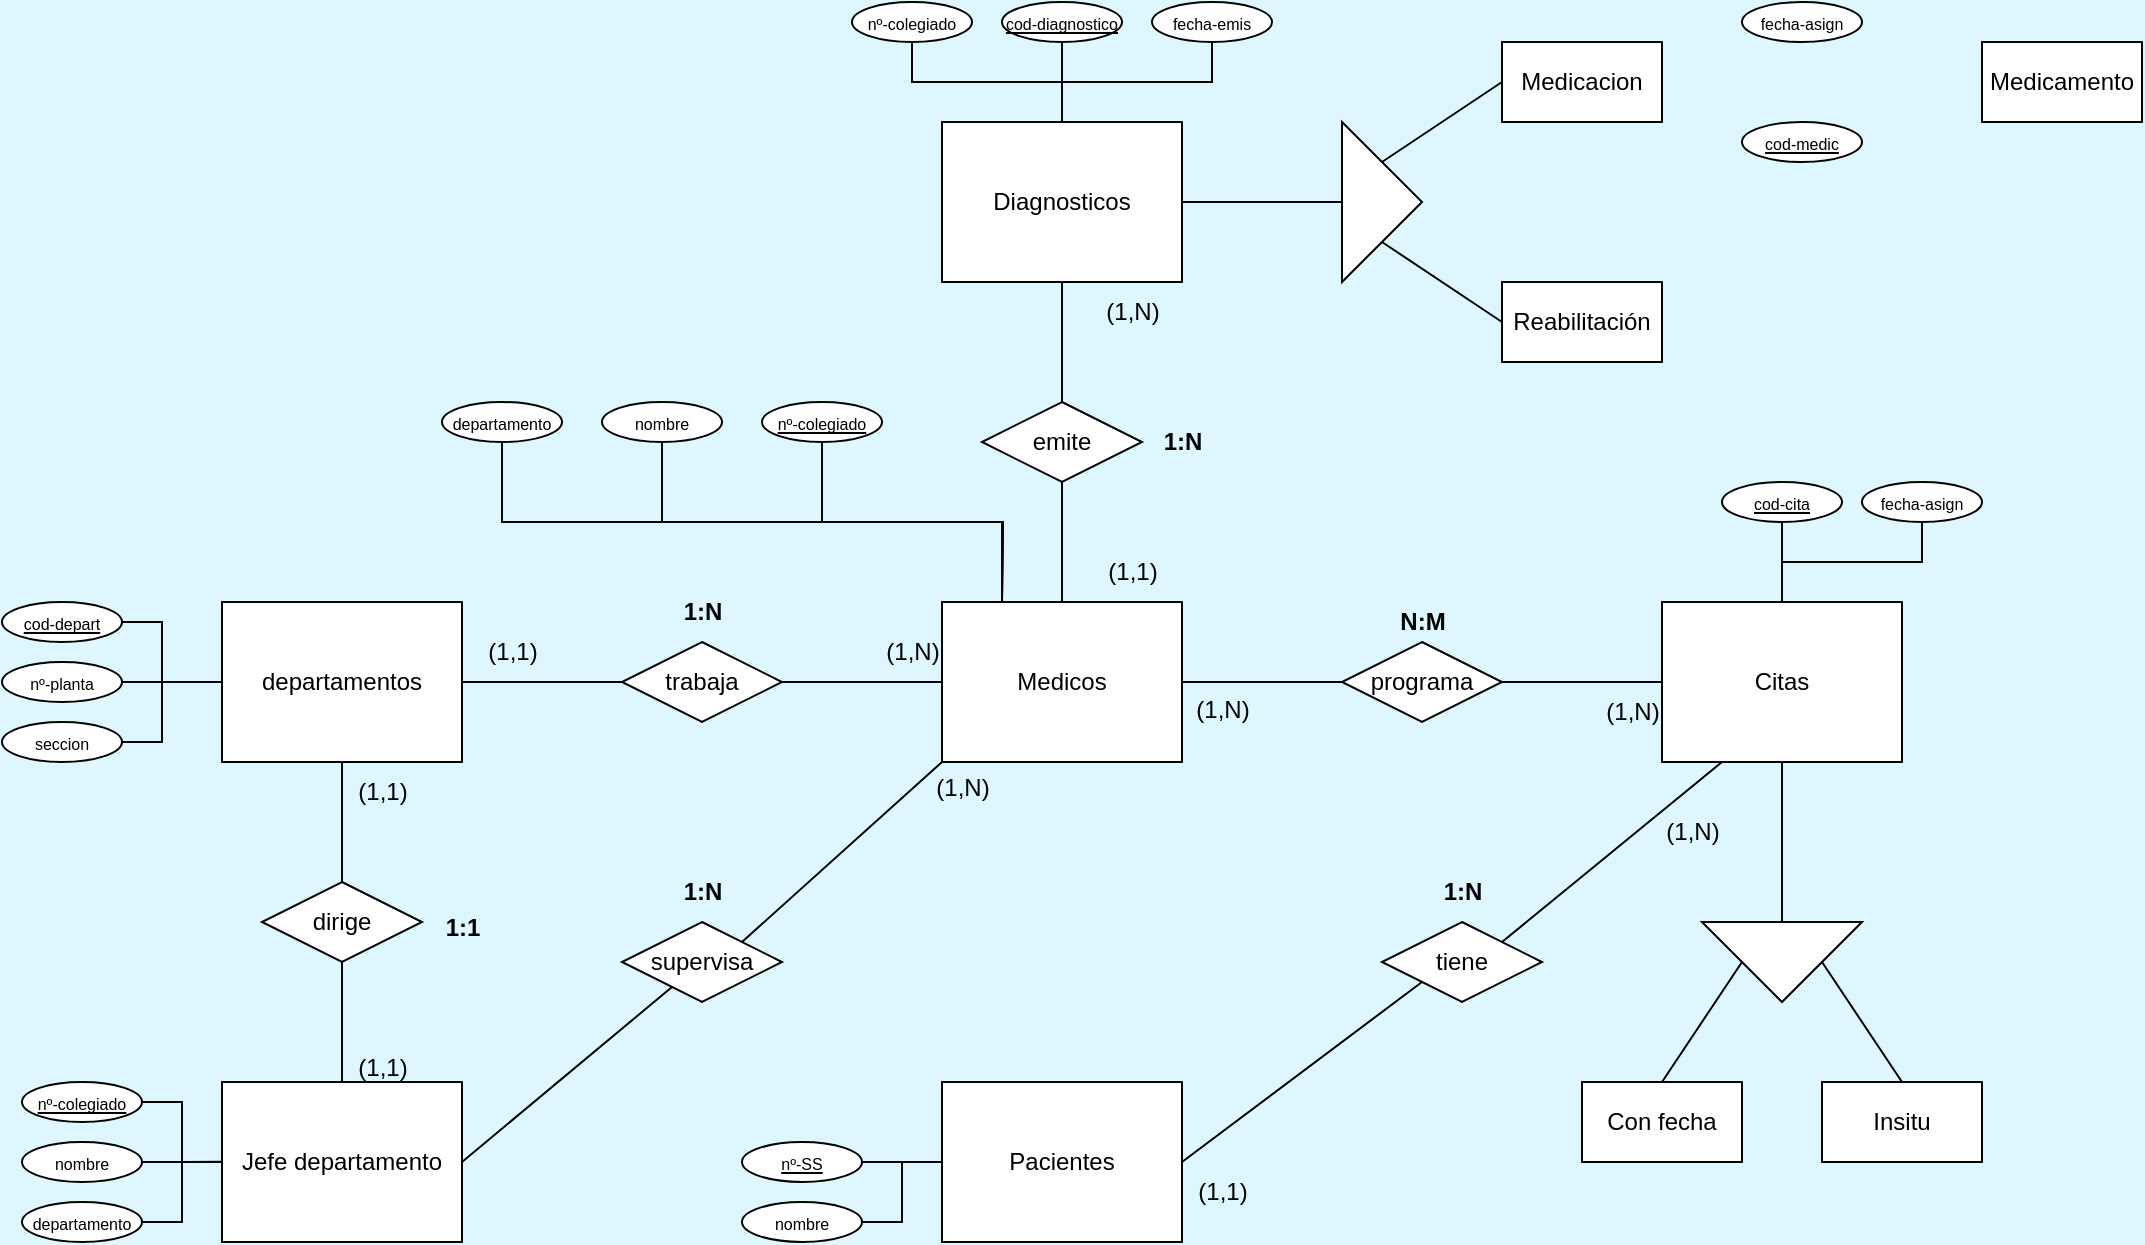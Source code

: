 <mxfile version="24.8.8">
  <diagram name="Página-1" id="l8MYLLdhiasZJaIbe_Zf">
    <mxGraphModel dx="1188" dy="763" grid="1" gridSize="10" guides="1" tooltips="1" connect="1" arrows="1" fold="1" page="1" pageScale="1" pageWidth="1169" pageHeight="827" background="#DEF7FF" math="0" shadow="0">
      <root>
        <mxCell id="0" />
        <mxCell id="1" parent="0" />
        <mxCell id="hCbEvHzV76V9dnRMWg2s-12" style="edgeStyle=none;shape=connector;rounded=0;orthogonalLoop=1;jettySize=auto;html=1;entryX=0;entryY=0.5;entryDx=0;entryDy=0;strokeColor=default;align=center;verticalAlign=middle;fontFamily=Helvetica;fontSize=11;fontColor=default;labelBackgroundColor=default;endArrow=none;endFill=0;" parent="1" source="hCbEvHzV76V9dnRMWg2s-1" target="hCbEvHzV76V9dnRMWg2s-5" edge="1">
          <mxGeometry relative="1" as="geometry" />
        </mxCell>
        <mxCell id="hCbEvHzV76V9dnRMWg2s-1" value="departamentos" style="rounded=0;whiteSpace=wrap;html=1;" parent="1" vertex="1">
          <mxGeometry x="160" y="360" width="120" height="80" as="geometry" />
        </mxCell>
        <mxCell id="hCbEvHzV76V9dnRMWg2s-14" style="edgeStyle=none;shape=connector;rounded=0;orthogonalLoop=1;jettySize=auto;html=1;exitX=1;exitY=0.5;exitDx=0;exitDy=0;entryX=0;entryY=0.5;entryDx=0;entryDy=0;strokeColor=default;align=center;verticalAlign=middle;fontFamily=Helvetica;fontSize=11;fontColor=default;labelBackgroundColor=default;endArrow=none;endFill=0;" parent="1" source="hCbEvHzV76V9dnRMWg2s-2" target="hCbEvHzV76V9dnRMWg2s-6" edge="1">
          <mxGeometry relative="1" as="geometry" />
        </mxCell>
        <mxCell id="hCbEvHzV76V9dnRMWg2s-2" value="Medicos" style="rounded=0;whiteSpace=wrap;html=1;" parent="1" vertex="1">
          <mxGeometry x="520" y="360" width="120" height="80" as="geometry" />
        </mxCell>
        <mxCell id="hCbEvHzV76V9dnRMWg2s-35" style="edgeStyle=none;shape=connector;rounded=0;orthogonalLoop=1;jettySize=auto;html=1;exitX=1;exitY=0.5;exitDx=0;exitDy=0;strokeColor=default;align=center;verticalAlign=middle;fontFamily=Helvetica;fontSize=11;fontColor=default;labelBackgroundColor=default;endArrow=none;endFill=0;" parent="1" source="hCbEvHzV76V9dnRMWg2s-3" target="hCbEvHzV76V9dnRMWg2s-34" edge="1">
          <mxGeometry relative="1" as="geometry" />
        </mxCell>
        <mxCell id="hCbEvHzV76V9dnRMWg2s-3" value="Jefe departamento" style="rounded=0;whiteSpace=wrap;html=1;" parent="1" vertex="1">
          <mxGeometry x="160" y="600" width="120" height="80" as="geometry" />
        </mxCell>
        <mxCell id="hCbEvHzV76V9dnRMWg2s-29" style="edgeStyle=none;shape=connector;rounded=0;orthogonalLoop=1;jettySize=auto;html=1;exitX=0.5;exitY=1;exitDx=0;exitDy=0;entryX=0;entryY=0.5;entryDx=0;entryDy=0;strokeColor=default;align=center;verticalAlign=middle;fontFamily=Helvetica;fontSize=11;fontColor=default;labelBackgroundColor=default;endArrow=none;endFill=0;" parent="1" source="hCbEvHzV76V9dnRMWg2s-4" target="hCbEvHzV76V9dnRMWg2s-28" edge="1">
          <mxGeometry relative="1" as="geometry" />
        </mxCell>
        <mxCell id="hCbEvHzV76V9dnRMWg2s-4" value="Citas" style="rounded=0;whiteSpace=wrap;html=1;fontStyle=0" parent="1" vertex="1">
          <mxGeometry x="880" y="360" width="120" height="80" as="geometry" />
        </mxCell>
        <mxCell id="hCbEvHzV76V9dnRMWg2s-13" style="edgeStyle=none;shape=connector;rounded=0;orthogonalLoop=1;jettySize=auto;html=1;exitX=1;exitY=0.5;exitDx=0;exitDy=0;entryX=0;entryY=0.5;entryDx=0;entryDy=0;strokeColor=default;align=center;verticalAlign=middle;fontFamily=Helvetica;fontSize=11;fontColor=default;labelBackgroundColor=default;endArrow=none;endFill=0;" parent="1" source="hCbEvHzV76V9dnRMWg2s-5" target="hCbEvHzV76V9dnRMWg2s-2" edge="1">
          <mxGeometry relative="1" as="geometry" />
        </mxCell>
        <mxCell id="hCbEvHzV76V9dnRMWg2s-5" value="trabaja" style="rhombus;whiteSpace=wrap;html=1;" parent="1" vertex="1">
          <mxGeometry x="360" y="380" width="80" height="40" as="geometry" />
        </mxCell>
        <mxCell id="hCbEvHzV76V9dnRMWg2s-15" style="edgeStyle=none;shape=connector;rounded=0;orthogonalLoop=1;jettySize=auto;html=1;exitX=1;exitY=0.5;exitDx=0;exitDy=0;entryX=0;entryY=0.5;entryDx=0;entryDy=0;strokeColor=default;align=center;verticalAlign=middle;fontFamily=Helvetica;fontSize=11;fontColor=default;labelBackgroundColor=default;endArrow=none;endFill=0;" parent="1" source="hCbEvHzV76V9dnRMWg2s-6" target="hCbEvHzV76V9dnRMWg2s-4" edge="1">
          <mxGeometry relative="1" as="geometry" />
        </mxCell>
        <mxCell id="hCbEvHzV76V9dnRMWg2s-6" value="programa" style="rhombus;whiteSpace=wrap;html=1;" parent="1" vertex="1">
          <mxGeometry x="720" y="380" width="80" height="40" as="geometry" />
        </mxCell>
        <mxCell id="hCbEvHzV76V9dnRMWg2s-10" style="rounded=0;orthogonalLoop=1;jettySize=auto;html=1;exitX=0.5;exitY=1;exitDx=0;exitDy=0;endArrow=none;endFill=0;" parent="1" source="hCbEvHzV76V9dnRMWg2s-7" target="hCbEvHzV76V9dnRMWg2s-3" edge="1">
          <mxGeometry relative="1" as="geometry">
            <mxPoint x="340" y="600" as="targetPoint" />
            <Array as="points">
              <mxPoint x="220" y="560" />
            </Array>
          </mxGeometry>
        </mxCell>
        <mxCell id="hCbEvHzV76V9dnRMWg2s-11" style="edgeStyle=none;shape=connector;rounded=0;orthogonalLoop=1;jettySize=auto;html=1;exitX=0.5;exitY=0;exitDx=0;exitDy=0;strokeColor=default;align=center;verticalAlign=middle;fontFamily=Helvetica;fontSize=11;fontColor=default;labelBackgroundColor=default;endArrow=none;endFill=0;entryX=0.5;entryY=1;entryDx=0;entryDy=0;" parent="1" source="hCbEvHzV76V9dnRMWg2s-7" target="hCbEvHzV76V9dnRMWg2s-1" edge="1">
          <mxGeometry relative="1" as="geometry">
            <mxPoint x="250" y="460" as="targetPoint" />
          </mxGeometry>
        </mxCell>
        <mxCell id="hCbEvHzV76V9dnRMWg2s-7" value="dirige" style="rhombus;whiteSpace=wrap;html=1;" parent="1" vertex="1">
          <mxGeometry x="180" y="500" width="80" height="40" as="geometry" />
        </mxCell>
        <mxCell id="eclxdIhvS0rX7D_489o--69" style="shape=connector;rounded=0;orthogonalLoop=1;jettySize=auto;html=1;exitX=1;exitY=0.5;exitDx=0;exitDy=0;entryX=0;entryY=1;entryDx=0;entryDy=0;strokeColor=default;align=center;verticalAlign=middle;fontFamily=Helvetica;fontSize=11;fontColor=default;labelBackgroundColor=default;endArrow=none;endFill=0;" parent="1" source="hCbEvHzV76V9dnRMWg2s-8" target="eclxdIhvS0rX7D_489o--67" edge="1">
          <mxGeometry relative="1" as="geometry" />
        </mxCell>
        <mxCell id="hCbEvHzV76V9dnRMWg2s-8" value="Pacientes" style="rounded=0;whiteSpace=wrap;html=1;" parent="1" vertex="1">
          <mxGeometry x="520" y="600" width="120" height="80" as="geometry" />
        </mxCell>
        <mxCell id="hCbEvHzV76V9dnRMWg2s-23" style="edgeStyle=none;shape=connector;rounded=0;orthogonalLoop=1;jettySize=auto;html=1;exitX=1;exitY=0.5;exitDx=0;exitDy=0;strokeColor=default;align=center;verticalAlign=middle;fontFamily=Helvetica;fontSize=11;fontColor=default;labelBackgroundColor=default;endArrow=none;endFill=0;" parent="1" source="hCbEvHzV76V9dnRMWg2s-18" target="hCbEvHzV76V9dnRMWg2s-22" edge="1">
          <mxGeometry relative="1" as="geometry" />
        </mxCell>
        <mxCell id="hCbEvHzV76V9dnRMWg2s-18" value="Diagnosticos" style="rounded=0;whiteSpace=wrap;html=1;" parent="1" vertex="1">
          <mxGeometry x="520" y="120" width="120" height="80" as="geometry" />
        </mxCell>
        <mxCell id="hCbEvHzV76V9dnRMWg2s-20" style="edgeStyle=none;shape=connector;rounded=0;orthogonalLoop=1;jettySize=auto;html=1;exitX=0.5;exitY=0;exitDx=0;exitDy=0;strokeColor=default;align=center;verticalAlign=middle;fontFamily=Helvetica;fontSize=11;fontColor=default;labelBackgroundColor=default;endArrow=none;endFill=0;" parent="1" source="hCbEvHzV76V9dnRMWg2s-19" target="hCbEvHzV76V9dnRMWg2s-18" edge="1">
          <mxGeometry relative="1" as="geometry" />
        </mxCell>
        <mxCell id="hCbEvHzV76V9dnRMWg2s-21" style="edgeStyle=none;shape=connector;rounded=0;orthogonalLoop=1;jettySize=auto;html=1;exitX=0.5;exitY=1;exitDx=0;exitDy=0;strokeColor=default;align=center;verticalAlign=middle;fontFamily=Helvetica;fontSize=11;fontColor=default;labelBackgroundColor=default;endArrow=none;endFill=0;" parent="1" source="hCbEvHzV76V9dnRMWg2s-19" target="hCbEvHzV76V9dnRMWg2s-2" edge="1">
          <mxGeometry relative="1" as="geometry" />
        </mxCell>
        <mxCell id="hCbEvHzV76V9dnRMWg2s-19" value="emite" style="rhombus;whiteSpace=wrap;html=1;" parent="1" vertex="1">
          <mxGeometry x="540" y="260" width="80" height="40" as="geometry" />
        </mxCell>
        <mxCell id="hCbEvHzV76V9dnRMWg2s-26" style="edgeStyle=none;shape=connector;rounded=0;orthogonalLoop=1;jettySize=auto;html=1;exitX=0.5;exitY=1;exitDx=0;exitDy=0;strokeColor=default;align=center;verticalAlign=middle;fontFamily=Helvetica;fontSize=11;fontColor=default;labelBackgroundColor=default;endArrow=none;endFill=0;entryX=0;entryY=0.5;entryDx=0;entryDy=0;" parent="1" source="hCbEvHzV76V9dnRMWg2s-22" target="hCbEvHzV76V9dnRMWg2s-25" edge="1">
          <mxGeometry relative="1" as="geometry" />
        </mxCell>
        <mxCell id="hCbEvHzV76V9dnRMWg2s-27" style="edgeStyle=none;shape=connector;rounded=0;orthogonalLoop=1;jettySize=auto;html=1;exitX=0.5;exitY=0;exitDx=0;exitDy=0;entryX=0;entryY=0.5;entryDx=0;entryDy=0;strokeColor=default;align=center;verticalAlign=middle;fontFamily=Helvetica;fontSize=11;fontColor=default;labelBackgroundColor=default;endArrow=none;endFill=0;" parent="1" source="hCbEvHzV76V9dnRMWg2s-22" target="hCbEvHzV76V9dnRMWg2s-24" edge="1">
          <mxGeometry relative="1" as="geometry" />
        </mxCell>
        <mxCell id="hCbEvHzV76V9dnRMWg2s-22" value="" style="triangle;whiteSpace=wrap;html=1;fontFamily=Helvetica;fontSize=11;fontColor=default;labelBackgroundColor=default;" parent="1" vertex="1">
          <mxGeometry x="720" y="120" width="40" height="80" as="geometry" />
        </mxCell>
        <mxCell id="hCbEvHzV76V9dnRMWg2s-24" value="Medicacion" style="rounded=0;whiteSpace=wrap;html=1;" parent="1" vertex="1">
          <mxGeometry x="800" y="80" width="80" height="40" as="geometry" />
        </mxCell>
        <mxCell id="hCbEvHzV76V9dnRMWg2s-25" value="Reabilitación" style="rounded=0;whiteSpace=wrap;html=1;" parent="1" vertex="1">
          <mxGeometry x="800" y="200" width="80" height="40" as="geometry" />
        </mxCell>
        <mxCell id="hCbEvHzV76V9dnRMWg2s-33" style="edgeStyle=none;shape=connector;rounded=0;orthogonalLoop=1;jettySize=auto;html=1;exitX=0.5;exitY=1;exitDx=0;exitDy=0;entryX=0.5;entryY=0;entryDx=0;entryDy=0;strokeColor=default;align=center;verticalAlign=middle;fontFamily=Helvetica;fontSize=11;fontColor=default;labelBackgroundColor=default;endArrow=none;endFill=0;" parent="1" source="hCbEvHzV76V9dnRMWg2s-28" target="hCbEvHzV76V9dnRMWg2s-30" edge="1">
          <mxGeometry relative="1" as="geometry" />
        </mxCell>
        <mxCell id="hCbEvHzV76V9dnRMWg2s-28" value="" style="triangle;whiteSpace=wrap;html=1;fontFamily=Helvetica;fontSize=11;fontColor=default;labelBackgroundColor=default;rotation=90;" parent="1" vertex="1">
          <mxGeometry x="920" y="500" width="40" height="80" as="geometry" />
        </mxCell>
        <mxCell id="hCbEvHzV76V9dnRMWg2s-30" value="Con fecha" style="rounded=0;whiteSpace=wrap;html=1;" parent="1" vertex="1">
          <mxGeometry x="840" y="600" width="80" height="40" as="geometry" />
        </mxCell>
        <mxCell id="hCbEvHzV76V9dnRMWg2s-31" value="Insitu" style="rounded=0;whiteSpace=wrap;html=1;" parent="1" vertex="1">
          <mxGeometry x="960" y="600" width="80" height="40" as="geometry" />
        </mxCell>
        <mxCell id="hCbEvHzV76V9dnRMWg2s-32" style="edgeStyle=none;shape=connector;rounded=0;orthogonalLoop=1;jettySize=auto;html=1;exitX=0.5;exitY=0;exitDx=0;exitDy=0;strokeColor=default;align=center;verticalAlign=middle;fontFamily=Helvetica;fontSize=11;fontColor=default;labelBackgroundColor=default;endArrow=none;endFill=0;entryX=0.5;entryY=0;entryDx=0;entryDy=0;" parent="1" source="hCbEvHzV76V9dnRMWg2s-28" target="hCbEvHzV76V9dnRMWg2s-31" edge="1">
          <mxGeometry relative="1" as="geometry">
            <mxPoint x="1000" y="590" as="targetPoint" />
          </mxGeometry>
        </mxCell>
        <mxCell id="hCbEvHzV76V9dnRMWg2s-36" style="edgeStyle=none;shape=connector;rounded=0;orthogonalLoop=1;jettySize=auto;html=1;exitX=1;exitY=0;exitDx=0;exitDy=0;entryX=0;entryY=1;entryDx=0;entryDy=0;strokeColor=default;align=center;verticalAlign=middle;fontFamily=Helvetica;fontSize=11;fontColor=default;labelBackgroundColor=default;endArrow=none;endFill=0;" parent="1" source="hCbEvHzV76V9dnRMWg2s-34" target="hCbEvHzV76V9dnRMWg2s-2" edge="1">
          <mxGeometry relative="1" as="geometry" />
        </mxCell>
        <mxCell id="hCbEvHzV76V9dnRMWg2s-34" value="supervisa" style="rhombus;whiteSpace=wrap;html=1;" parent="1" vertex="1">
          <mxGeometry x="360" y="520" width="80" height="40" as="geometry" />
        </mxCell>
        <mxCell id="eclxdIhvS0rX7D_489o--1" value="(1,1)" style="text;html=1;align=center;verticalAlign=middle;resizable=0;points=[];autosize=1;strokeColor=none;fillColor=none;" parent="1" vertex="1">
          <mxGeometry x="215" y="578" width="50" height="30" as="geometry" />
        </mxCell>
        <mxCell id="eclxdIhvS0rX7D_489o--2" value="(1,1)" style="text;html=1;align=center;verticalAlign=middle;resizable=0;points=[];autosize=1;strokeColor=none;fillColor=none;" parent="1" vertex="1">
          <mxGeometry x="215" y="440" width="50" height="30" as="geometry" />
        </mxCell>
        <mxCell id="eclxdIhvS0rX7D_489o--3" value="&lt;b&gt;1:1&lt;/b&gt;" style="text;html=1;align=center;verticalAlign=middle;resizable=0;points=[];autosize=1;strokeColor=none;fillColor=none;" parent="1" vertex="1">
          <mxGeometry x="260" y="508" width="40" height="30" as="geometry" />
        </mxCell>
        <mxCell id="eclxdIhvS0rX7D_489o--4" value="(1,N)" style="text;html=1;align=center;verticalAlign=middle;resizable=0;points=[];autosize=1;strokeColor=none;fillColor=none;" parent="1" vertex="1">
          <mxGeometry x="505" y="438" width="50" height="30" as="geometry" />
        </mxCell>
        <mxCell id="eclxdIhvS0rX7D_489o--5" value="&lt;b&gt;1:N&lt;/b&gt;" style="text;html=1;align=center;verticalAlign=middle;resizable=0;points=[];autosize=1;strokeColor=none;fillColor=none;" parent="1" vertex="1">
          <mxGeometry x="380" y="490" width="40" height="30" as="geometry" />
        </mxCell>
        <mxCell id="eclxdIhvS0rX7D_489o--6" value="(1,1)" style="text;html=1;align=center;verticalAlign=middle;resizable=0;points=[];autosize=1;strokeColor=none;fillColor=none;" parent="1" vertex="1">
          <mxGeometry x="280" y="370" width="50" height="30" as="geometry" />
        </mxCell>
        <mxCell id="eclxdIhvS0rX7D_489o--7" value="(1,N)" style="text;html=1;align=center;verticalAlign=middle;resizable=0;points=[];autosize=1;strokeColor=none;fillColor=none;" parent="1" vertex="1">
          <mxGeometry x="480" y="370" width="50" height="30" as="geometry" />
        </mxCell>
        <mxCell id="eclxdIhvS0rX7D_489o--8" value="&lt;b&gt;1:N&lt;/b&gt;" style="text;html=1;align=center;verticalAlign=middle;resizable=0;points=[];autosize=1;strokeColor=none;fillColor=none;" parent="1" vertex="1">
          <mxGeometry x="380" y="350" width="40" height="30" as="geometry" />
        </mxCell>
        <mxCell id="eclxdIhvS0rX7D_489o--14" style="edgeStyle=orthogonalEdgeStyle;rounded=0;orthogonalLoop=1;jettySize=auto;html=1;exitX=1;exitY=0.5;exitDx=0;exitDy=0;entryX=0;entryY=0.5;entryDx=0;entryDy=0;endArrow=none;endFill=0;" parent="1" source="eclxdIhvS0rX7D_489o--9" target="hCbEvHzV76V9dnRMWg2s-1" edge="1">
          <mxGeometry relative="1" as="geometry">
            <Array as="points">
              <mxPoint x="130" y="370" />
              <mxPoint x="130" y="400" />
            </Array>
          </mxGeometry>
        </mxCell>
        <mxCell id="eclxdIhvS0rX7D_489o--9" value="&lt;font size=&quot;1&quot;&gt;&lt;u style=&quot;font-size: 8px;&quot;&gt;cod-depart&lt;/u&gt;&lt;/font&gt;" style="ellipse;whiteSpace=wrap;html=1;" parent="1" vertex="1">
          <mxGeometry x="50" y="360" width="60" height="20" as="geometry" />
        </mxCell>
        <mxCell id="eclxdIhvS0rX7D_489o--15" style="edgeStyle=orthogonalEdgeStyle;shape=connector;rounded=0;orthogonalLoop=1;jettySize=auto;html=1;exitX=1;exitY=0.5;exitDx=0;exitDy=0;entryX=0;entryY=0.5;entryDx=0;entryDy=0;strokeColor=default;align=center;verticalAlign=middle;fontFamily=Helvetica;fontSize=11;fontColor=default;labelBackgroundColor=default;endArrow=none;endFill=0;" parent="1" source="eclxdIhvS0rX7D_489o--10" target="hCbEvHzV76V9dnRMWg2s-1" edge="1">
          <mxGeometry relative="1" as="geometry" />
        </mxCell>
        <mxCell id="eclxdIhvS0rX7D_489o--10" value="&lt;font style=&quot;font-size: 8px;&quot;&gt;nº-planta&lt;/font&gt;" style="ellipse;whiteSpace=wrap;html=1;" parent="1" vertex="1">
          <mxGeometry x="50" y="390" width="60" height="20" as="geometry" />
        </mxCell>
        <mxCell id="eclxdIhvS0rX7D_489o--25" style="edgeStyle=orthogonalEdgeStyle;shape=connector;rounded=0;orthogonalLoop=1;jettySize=auto;html=1;exitX=1;exitY=0.5;exitDx=0;exitDy=0;strokeColor=default;align=center;verticalAlign=middle;fontFamily=Helvetica;fontSize=11;fontColor=default;labelBackgroundColor=default;endArrow=none;endFill=0;" parent="1" source="eclxdIhvS0rX7D_489o--11" edge="1">
          <mxGeometry relative="1" as="geometry">
            <mxPoint x="160" y="400" as="targetPoint" />
            <Array as="points">
              <mxPoint x="130" y="430" />
              <mxPoint x="130" y="400" />
            </Array>
          </mxGeometry>
        </mxCell>
        <mxCell id="eclxdIhvS0rX7D_489o--11" value="&lt;font style=&quot;font-size: 8px;&quot;&gt;seccion&lt;/font&gt;" style="ellipse;whiteSpace=wrap;html=1;" parent="1" vertex="1">
          <mxGeometry x="50" y="420" width="60" height="20" as="geometry" />
        </mxCell>
        <mxCell id="eclxdIhvS0rX7D_489o--22" style="edgeStyle=orthogonalEdgeStyle;shape=connector;rounded=0;orthogonalLoop=1;jettySize=auto;html=1;exitX=1;exitY=0.5;exitDx=0;exitDy=0;entryX=0;entryY=0.5;entryDx=0;entryDy=0;strokeColor=default;align=center;verticalAlign=middle;fontFamily=Helvetica;fontSize=11;fontColor=default;labelBackgroundColor=default;endArrow=none;endFill=0;" parent="1" source="eclxdIhvS0rX7D_489o--17" target="hCbEvHzV76V9dnRMWg2s-3" edge="1">
          <mxGeometry relative="1" as="geometry" />
        </mxCell>
        <mxCell id="eclxdIhvS0rX7D_489o--17" value="&lt;font size=&quot;1&quot;&gt;&lt;u style=&quot;font-size: 8px;&quot;&gt;nº-colegiado&lt;/u&gt;&lt;/font&gt;" style="ellipse;whiteSpace=wrap;html=1;" parent="1" vertex="1">
          <mxGeometry x="60" y="600" width="60" height="20" as="geometry" />
        </mxCell>
        <mxCell id="eclxdIhvS0rX7D_489o--23" style="edgeStyle=orthogonalEdgeStyle;shape=connector;rounded=0;orthogonalLoop=1;jettySize=auto;html=1;exitX=1;exitY=0.5;exitDx=0;exitDy=0;strokeColor=default;align=center;verticalAlign=middle;fontFamily=Helvetica;fontSize=11;fontColor=default;labelBackgroundColor=default;endArrow=none;endFill=0;" parent="1" source="eclxdIhvS0rX7D_489o--20" edge="1">
          <mxGeometry relative="1" as="geometry">
            <mxPoint x="160" y="639.824" as="targetPoint" />
          </mxGeometry>
        </mxCell>
        <mxCell id="eclxdIhvS0rX7D_489o--20" value="&lt;font style=&quot;font-size: 8px;&quot;&gt;nombre&lt;/font&gt;" style="ellipse;whiteSpace=wrap;html=1;" parent="1" vertex="1">
          <mxGeometry x="60" y="630" width="60" height="20" as="geometry" />
        </mxCell>
        <mxCell id="eclxdIhvS0rX7D_489o--24" style="edgeStyle=orthogonalEdgeStyle;shape=connector;rounded=0;orthogonalLoop=1;jettySize=auto;html=1;exitX=1;exitY=0.5;exitDx=0;exitDy=0;strokeColor=default;align=center;verticalAlign=middle;fontFamily=Helvetica;fontSize=11;fontColor=default;labelBackgroundColor=default;endArrow=none;endFill=0;" parent="1" source="eclxdIhvS0rX7D_489o--21" edge="1">
          <mxGeometry relative="1" as="geometry">
            <mxPoint x="160" y="640" as="targetPoint" />
            <Array as="points">
              <mxPoint x="140" y="670" />
              <mxPoint x="140" y="640" />
            </Array>
          </mxGeometry>
        </mxCell>
        <mxCell id="eclxdIhvS0rX7D_489o--21" value="&lt;font style=&quot;font-size: 8px;&quot;&gt;departamento&lt;/font&gt;" style="ellipse;whiteSpace=wrap;html=1;" parent="1" vertex="1">
          <mxGeometry x="60" y="660" width="60" height="20" as="geometry" />
        </mxCell>
        <mxCell id="eclxdIhvS0rX7D_489o--35" style="edgeStyle=orthogonalEdgeStyle;shape=connector;rounded=0;orthogonalLoop=1;jettySize=auto;html=1;exitX=0.5;exitY=1;exitDx=0;exitDy=0;strokeColor=default;align=center;verticalAlign=middle;fontFamily=Helvetica;fontSize=11;fontColor=default;labelBackgroundColor=default;endArrow=none;endFill=0;" parent="1" source="eclxdIhvS0rX7D_489o--26" edge="1">
          <mxGeometry relative="1" as="geometry">
            <mxPoint x="550" y="360" as="targetPoint" />
          </mxGeometry>
        </mxCell>
        <mxCell id="eclxdIhvS0rX7D_489o--26" value="&lt;font size=&quot;1&quot;&gt;&lt;u style=&quot;font-size: 8px;&quot;&gt;nº-colegiado&lt;/u&gt;&lt;/font&gt;" style="ellipse;whiteSpace=wrap;html=1;" parent="1" vertex="1">
          <mxGeometry x="430" y="260" width="60" height="20" as="geometry" />
        </mxCell>
        <mxCell id="eclxdIhvS0rX7D_489o--34" style="edgeStyle=orthogonalEdgeStyle;shape=connector;rounded=0;orthogonalLoop=1;jettySize=auto;html=1;exitX=0.5;exitY=1;exitDx=0;exitDy=0;strokeColor=default;align=center;verticalAlign=middle;fontFamily=Helvetica;fontSize=11;fontColor=default;labelBackgroundColor=default;endArrow=none;endFill=0;" parent="1" source="eclxdIhvS0rX7D_489o--27" edge="1">
          <mxGeometry relative="1" as="geometry">
            <mxPoint x="550" y="360" as="targetPoint" />
          </mxGeometry>
        </mxCell>
        <mxCell id="eclxdIhvS0rX7D_489o--27" value="&lt;font style=&quot;font-size: 8px;&quot;&gt;nombre&lt;/font&gt;" style="ellipse;whiteSpace=wrap;html=1;" parent="1" vertex="1">
          <mxGeometry x="350" y="260" width="60" height="20" as="geometry" />
        </mxCell>
        <mxCell id="eclxdIhvS0rX7D_489o--33" style="edgeStyle=orthogonalEdgeStyle;shape=connector;rounded=0;orthogonalLoop=1;jettySize=auto;html=1;exitX=0.5;exitY=1;exitDx=0;exitDy=0;entryX=0.25;entryY=0;entryDx=0;entryDy=0;strokeColor=default;align=center;verticalAlign=middle;fontFamily=Helvetica;fontSize=11;fontColor=default;labelBackgroundColor=default;endArrow=none;endFill=0;" parent="1" source="eclxdIhvS0rX7D_489o--28" target="hCbEvHzV76V9dnRMWg2s-2" edge="1">
          <mxGeometry relative="1" as="geometry" />
        </mxCell>
        <mxCell id="eclxdIhvS0rX7D_489o--28" value="&lt;font style=&quot;font-size: 8px;&quot;&gt;departamento&lt;/font&gt;" style="ellipse;whiteSpace=wrap;html=1;" parent="1" vertex="1">
          <mxGeometry x="270" y="260" width="60" height="20" as="geometry" />
        </mxCell>
        <mxCell id="eclxdIhvS0rX7D_489o--41" value="(1,N)" style="text;html=1;align=center;verticalAlign=middle;resizable=0;points=[];autosize=1;strokeColor=none;fillColor=none;" parent="1" vertex="1">
          <mxGeometry x="840" y="400" width="50" height="30" as="geometry" />
        </mxCell>
        <mxCell id="eclxdIhvS0rX7D_489o--42" value="(1,N)" style="text;html=1;align=center;verticalAlign=middle;resizable=0;points=[];autosize=1;strokeColor=none;fillColor=none;" parent="1" vertex="1">
          <mxGeometry x="635" y="399" width="50" height="30" as="geometry" />
        </mxCell>
        <mxCell id="eclxdIhvS0rX7D_489o--43" value="&lt;b&gt;N:M&lt;/b&gt;" style="text;html=1;align=center;verticalAlign=middle;resizable=0;points=[];autosize=1;strokeColor=none;fillColor=none;" parent="1" vertex="1">
          <mxGeometry x="735" y="355" width="50" height="30" as="geometry" />
        </mxCell>
        <mxCell id="eclxdIhvS0rX7D_489o--53" style="edgeStyle=orthogonalEdgeStyle;shape=connector;rounded=0;orthogonalLoop=1;jettySize=auto;html=1;exitX=0.5;exitY=1;exitDx=0;exitDy=0;strokeColor=default;align=center;verticalAlign=middle;fontFamily=Helvetica;fontSize=11;fontColor=default;labelBackgroundColor=default;endArrow=none;endFill=0;" parent="1" source="eclxdIhvS0rX7D_489o--44" target="hCbEvHzV76V9dnRMWg2s-4" edge="1">
          <mxGeometry relative="1" as="geometry" />
        </mxCell>
        <mxCell id="eclxdIhvS0rX7D_489o--44" value="&lt;font size=&quot;1&quot;&gt;&lt;u style=&quot;font-size: 8px;&quot;&gt;cod-cita&lt;/u&gt;&lt;/font&gt;" style="ellipse;whiteSpace=wrap;html=1;" parent="1" vertex="1">
          <mxGeometry x="910" y="300" width="60" height="20" as="geometry" />
        </mxCell>
        <mxCell id="eclxdIhvS0rX7D_489o--55" style="edgeStyle=orthogonalEdgeStyle;shape=connector;rounded=0;orthogonalLoop=1;jettySize=auto;html=1;exitX=0.5;exitY=1;exitDx=0;exitDy=0;strokeColor=default;align=center;verticalAlign=middle;fontFamily=Helvetica;fontSize=11;fontColor=default;labelBackgroundColor=default;endArrow=none;endFill=0;" parent="1" source="eclxdIhvS0rX7D_489o--45" target="hCbEvHzV76V9dnRMWg2s-4" edge="1">
          <mxGeometry relative="1" as="geometry" />
        </mxCell>
        <mxCell id="eclxdIhvS0rX7D_489o--45" value="&lt;font style=&quot;font-size: 8px;&quot;&gt;fecha-asign&lt;/font&gt;" style="ellipse;whiteSpace=wrap;html=1;" parent="1" vertex="1">
          <mxGeometry x="980" y="300" width="60" height="20" as="geometry" />
        </mxCell>
        <mxCell id="eclxdIhvS0rX7D_489o--47" style="edgeStyle=orthogonalEdgeStyle;shape=connector;rounded=0;orthogonalLoop=1;jettySize=auto;html=1;exitX=1;exitY=0.5;exitDx=0;exitDy=0;entryX=0;entryY=0.5;entryDx=0;entryDy=0;strokeColor=default;align=center;verticalAlign=middle;fontFamily=Helvetica;fontSize=11;fontColor=default;labelBackgroundColor=default;endArrow=none;endFill=0;" parent="1" source="eclxdIhvS0rX7D_489o--46" target="hCbEvHzV76V9dnRMWg2s-8" edge="1">
          <mxGeometry relative="1" as="geometry" />
        </mxCell>
        <mxCell id="eclxdIhvS0rX7D_489o--46" value="&lt;font size=&quot;1&quot;&gt;&lt;u style=&quot;font-size: 8px;&quot;&gt;nº-SS&lt;/u&gt;&lt;/font&gt;" style="ellipse;whiteSpace=wrap;html=1;" parent="1" vertex="1">
          <mxGeometry x="420" y="630" width="60" height="20" as="geometry" />
        </mxCell>
        <mxCell id="eclxdIhvS0rX7D_489o--49" style="edgeStyle=orthogonalEdgeStyle;shape=connector;rounded=0;orthogonalLoop=1;jettySize=auto;html=1;exitX=1;exitY=0.5;exitDx=0;exitDy=0;entryX=0;entryY=0.5;entryDx=0;entryDy=0;strokeColor=default;align=center;verticalAlign=middle;fontFamily=Helvetica;fontSize=11;fontColor=default;labelBackgroundColor=default;endArrow=none;endFill=0;" parent="1" source="eclxdIhvS0rX7D_489o--48" target="hCbEvHzV76V9dnRMWg2s-8" edge="1">
          <mxGeometry relative="1" as="geometry" />
        </mxCell>
        <mxCell id="eclxdIhvS0rX7D_489o--48" value="&lt;font style=&quot;font-size: 8px;&quot;&gt;nombre&lt;/font&gt;" style="ellipse;whiteSpace=wrap;html=1;" parent="1" vertex="1">
          <mxGeometry x="420" y="660" width="60" height="20" as="geometry" />
        </mxCell>
        <mxCell id="eclxdIhvS0rX7D_489o--57" value="(1,N)" style="text;html=1;align=center;verticalAlign=middle;resizable=0;points=[];autosize=1;strokeColor=none;fillColor=none;" parent="1" vertex="1">
          <mxGeometry x="590" y="200" width="50" height="30" as="geometry" />
        </mxCell>
        <mxCell id="eclxdIhvS0rX7D_489o--58" value="(1,1)" style="text;html=1;align=center;verticalAlign=middle;resizable=0;points=[];autosize=1;strokeColor=none;fillColor=none;" parent="1" vertex="1">
          <mxGeometry x="590" y="330" width="50" height="30" as="geometry" />
        </mxCell>
        <mxCell id="eclxdIhvS0rX7D_489o--60" style="edgeStyle=orthogonalEdgeStyle;shape=connector;rounded=0;orthogonalLoop=1;jettySize=auto;html=1;exitX=0.5;exitY=1;exitDx=0;exitDy=0;entryX=0.5;entryY=0;entryDx=0;entryDy=0;strokeColor=default;align=center;verticalAlign=middle;fontFamily=Helvetica;fontSize=11;fontColor=default;labelBackgroundColor=default;endArrow=none;endFill=0;" parent="1" source="eclxdIhvS0rX7D_489o--59" target="hCbEvHzV76V9dnRMWg2s-18" edge="1">
          <mxGeometry relative="1" as="geometry" />
        </mxCell>
        <mxCell id="eclxdIhvS0rX7D_489o--59" value="&lt;font size=&quot;1&quot;&gt;&lt;u style=&quot;font-size: 8px;&quot;&gt;cod-diagnostico&lt;/u&gt;&lt;/font&gt;" style="ellipse;whiteSpace=wrap;html=1;" parent="1" vertex="1">
          <mxGeometry x="550" y="60" width="60" height="20" as="geometry" />
        </mxCell>
        <mxCell id="eclxdIhvS0rX7D_489o--63" style="edgeStyle=orthogonalEdgeStyle;shape=connector;rounded=0;orthogonalLoop=1;jettySize=auto;html=1;exitX=0.5;exitY=1;exitDx=0;exitDy=0;entryX=0.5;entryY=0;entryDx=0;entryDy=0;strokeColor=default;align=center;verticalAlign=middle;fontFamily=Helvetica;fontSize=11;fontColor=default;labelBackgroundColor=default;endArrow=none;endFill=0;" parent="1" source="eclxdIhvS0rX7D_489o--61" target="hCbEvHzV76V9dnRMWg2s-18" edge="1">
          <mxGeometry relative="1" as="geometry" />
        </mxCell>
        <mxCell id="eclxdIhvS0rX7D_489o--61" value="&lt;font style=&quot;font-size: 8px;&quot;&gt;fecha-emis&lt;/font&gt;" style="ellipse;whiteSpace=wrap;html=1;" parent="1" vertex="1">
          <mxGeometry x="625" y="60" width="60" height="20" as="geometry" />
        </mxCell>
        <mxCell id="eclxdIhvS0rX7D_489o--65" style="edgeStyle=orthogonalEdgeStyle;shape=connector;rounded=0;orthogonalLoop=1;jettySize=auto;html=1;exitX=0.5;exitY=1;exitDx=0;exitDy=0;entryX=0.5;entryY=0;entryDx=0;entryDy=0;strokeColor=default;align=center;verticalAlign=middle;fontFamily=Helvetica;fontSize=11;fontColor=default;labelBackgroundColor=default;endArrow=none;endFill=0;" parent="1" source="eclxdIhvS0rX7D_489o--64" target="hCbEvHzV76V9dnRMWg2s-18" edge="1">
          <mxGeometry relative="1" as="geometry" />
        </mxCell>
        <mxCell id="eclxdIhvS0rX7D_489o--64" value="&lt;font size=&quot;1&quot;&gt;&lt;span style=&quot;font-size: 8px;&quot;&gt;nº-colegiado&lt;/span&gt;&lt;/font&gt;" style="ellipse;whiteSpace=wrap;html=1;" parent="1" vertex="1">
          <mxGeometry x="475" y="60" width="60" height="20" as="geometry" />
        </mxCell>
        <mxCell id="eclxdIhvS0rX7D_489o--66" value="&lt;b&gt;1:N&lt;/b&gt;" style="text;html=1;align=center;verticalAlign=middle;resizable=0;points=[];autosize=1;strokeColor=none;fillColor=none;" parent="1" vertex="1">
          <mxGeometry x="620" y="265" width="40" height="30" as="geometry" />
        </mxCell>
        <mxCell id="eclxdIhvS0rX7D_489o--68" style="shape=connector;rounded=0;orthogonalLoop=1;jettySize=auto;html=1;exitX=1;exitY=0;exitDx=0;exitDy=0;entryX=0.25;entryY=1;entryDx=0;entryDy=0;strokeColor=default;align=center;verticalAlign=middle;fontFamily=Helvetica;fontSize=11;fontColor=default;labelBackgroundColor=default;endArrow=none;endFill=0;" parent="1" source="eclxdIhvS0rX7D_489o--67" target="hCbEvHzV76V9dnRMWg2s-4" edge="1">
          <mxGeometry relative="1" as="geometry" />
        </mxCell>
        <mxCell id="eclxdIhvS0rX7D_489o--67" value="tiene" style="rhombus;whiteSpace=wrap;html=1;" parent="1" vertex="1">
          <mxGeometry x="740" y="520" width="80" height="40" as="geometry" />
        </mxCell>
        <mxCell id="eclxdIhvS0rX7D_489o--70" value="(1,N)" style="text;html=1;align=center;verticalAlign=middle;resizable=0;points=[];autosize=1;strokeColor=none;fillColor=none;" parent="1" vertex="1">
          <mxGeometry x="870" y="460" width="50" height="30" as="geometry" />
        </mxCell>
        <mxCell id="eclxdIhvS0rX7D_489o--71" value="(1,1)" style="text;html=1;align=center;verticalAlign=middle;resizable=0;points=[];autosize=1;strokeColor=none;fillColor=none;" parent="1" vertex="1">
          <mxGeometry x="635" y="640" width="50" height="30" as="geometry" />
        </mxCell>
        <mxCell id="eclxdIhvS0rX7D_489o--72" value="&lt;b&gt;1:N&lt;/b&gt;" style="text;html=1;align=center;verticalAlign=middle;resizable=0;points=[];autosize=1;strokeColor=none;fillColor=none;" parent="1" vertex="1">
          <mxGeometry x="760" y="490" width="40" height="30" as="geometry" />
        </mxCell>
        <mxCell id="E7FG2ROdgI4UmkuSKWbh-1" value="&lt;font style=&quot;font-size: 8px;&quot;&gt;fecha-asign&lt;/font&gt;" style="ellipse;whiteSpace=wrap;html=1;" vertex="1" parent="1">
          <mxGeometry x="920" y="60" width="60" height="20" as="geometry" />
        </mxCell>
        <mxCell id="E7FG2ROdgI4UmkuSKWbh-2" value="&lt;font size=&quot;1&quot;&gt;&lt;u style=&quot;font-size: 8px;&quot;&gt;cod-medic&lt;/u&gt;&lt;/font&gt;" style="ellipse;whiteSpace=wrap;html=1;" vertex="1" parent="1">
          <mxGeometry x="920" y="120" width="60" height="20" as="geometry" />
        </mxCell>
        <mxCell id="E7FG2ROdgI4UmkuSKWbh-3" value="Medicamento" style="rounded=0;whiteSpace=wrap;html=1;" vertex="1" parent="1">
          <mxGeometry x="1040" y="80" width="80" height="40" as="geometry" />
        </mxCell>
      </root>
    </mxGraphModel>
  </diagram>
</mxfile>
